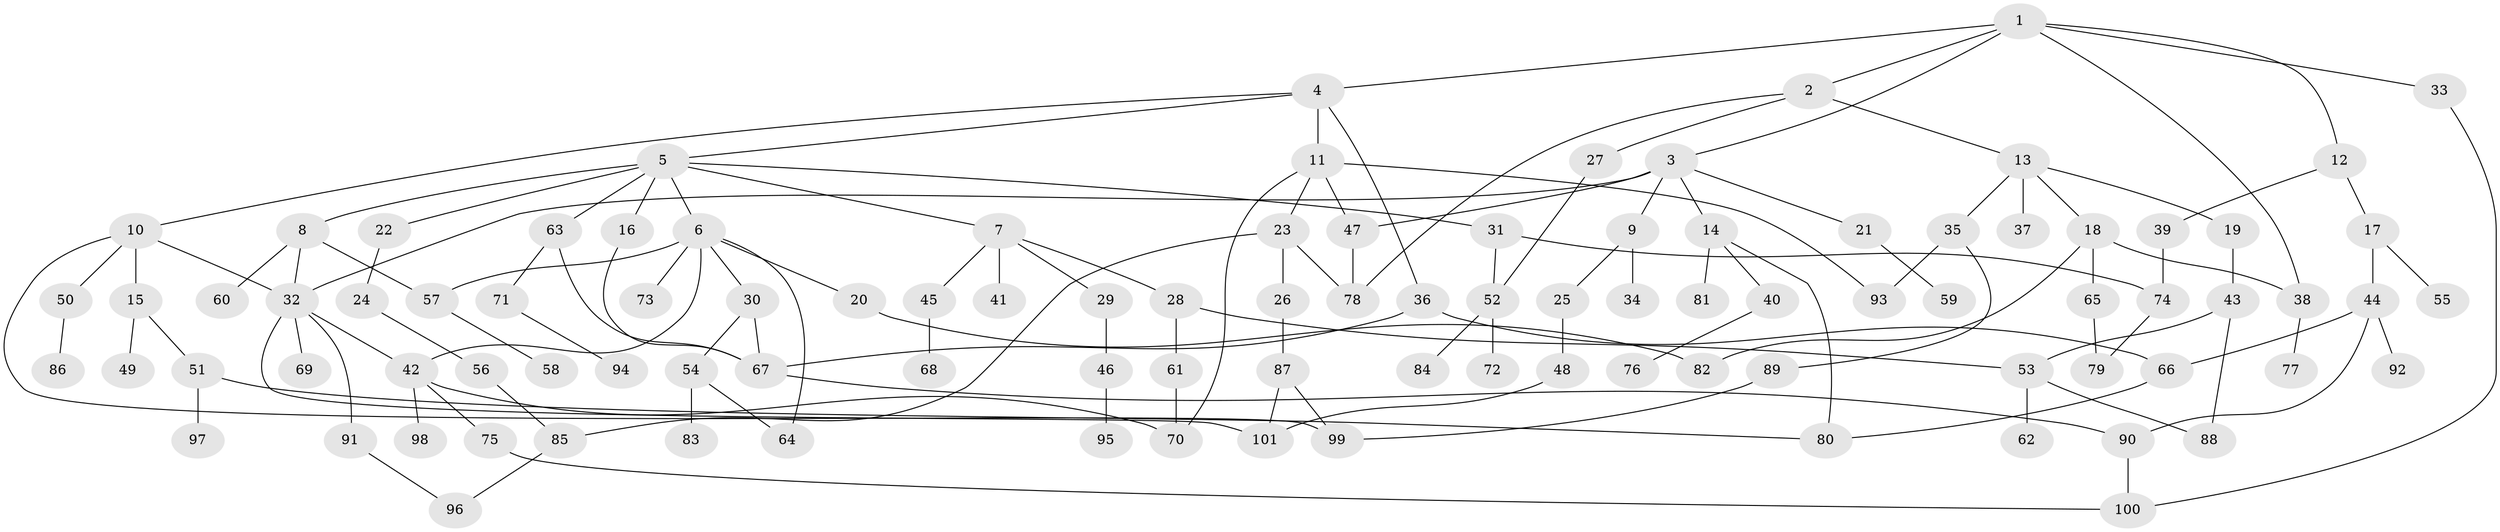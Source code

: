 // Generated by graph-tools (version 1.1) at 2025/25/03/09/25 03:25:28]
// undirected, 101 vertices, 133 edges
graph export_dot {
graph [start="1"]
  node [color=gray90,style=filled];
  1;
  2;
  3;
  4;
  5;
  6;
  7;
  8;
  9;
  10;
  11;
  12;
  13;
  14;
  15;
  16;
  17;
  18;
  19;
  20;
  21;
  22;
  23;
  24;
  25;
  26;
  27;
  28;
  29;
  30;
  31;
  32;
  33;
  34;
  35;
  36;
  37;
  38;
  39;
  40;
  41;
  42;
  43;
  44;
  45;
  46;
  47;
  48;
  49;
  50;
  51;
  52;
  53;
  54;
  55;
  56;
  57;
  58;
  59;
  60;
  61;
  62;
  63;
  64;
  65;
  66;
  67;
  68;
  69;
  70;
  71;
  72;
  73;
  74;
  75;
  76;
  77;
  78;
  79;
  80;
  81;
  82;
  83;
  84;
  85;
  86;
  87;
  88;
  89;
  90;
  91;
  92;
  93;
  94;
  95;
  96;
  97;
  98;
  99;
  100;
  101;
  1 -- 2;
  1 -- 3;
  1 -- 4;
  1 -- 12;
  1 -- 33;
  1 -- 38;
  2 -- 13;
  2 -- 27;
  2 -- 78;
  3 -- 9;
  3 -- 14;
  3 -- 21;
  3 -- 32;
  3 -- 47;
  4 -- 5;
  4 -- 10;
  4 -- 11;
  4 -- 36;
  5 -- 6;
  5 -- 7;
  5 -- 8;
  5 -- 16;
  5 -- 22;
  5 -- 31;
  5 -- 63;
  6 -- 20;
  6 -- 30;
  6 -- 42;
  6 -- 57;
  6 -- 73;
  6 -- 64;
  7 -- 28;
  7 -- 29;
  7 -- 41;
  7 -- 45;
  8 -- 60;
  8 -- 57;
  8 -- 32;
  9 -- 25;
  9 -- 34;
  10 -- 15;
  10 -- 50;
  10 -- 32;
  10 -- 99;
  11 -- 23;
  11 -- 47;
  11 -- 70;
  11 -- 93;
  12 -- 17;
  12 -- 39;
  13 -- 18;
  13 -- 19;
  13 -- 35;
  13 -- 37;
  14 -- 40;
  14 -- 80;
  14 -- 81;
  15 -- 49;
  15 -- 51;
  16 -- 67;
  17 -- 44;
  17 -- 55;
  18 -- 65;
  18 -- 38;
  18 -- 82;
  19 -- 43;
  20 -- 82;
  21 -- 59;
  22 -- 24;
  23 -- 26;
  23 -- 78;
  23 -- 85;
  24 -- 56;
  25 -- 48;
  26 -- 87;
  27 -- 52;
  28 -- 61;
  28 -- 53;
  29 -- 46;
  30 -- 54;
  30 -- 67;
  31 -- 52;
  31 -- 74;
  32 -- 69;
  32 -- 91;
  32 -- 101;
  32 -- 42;
  33 -- 100;
  35 -- 89;
  35 -- 93;
  36 -- 66;
  36 -- 67;
  38 -- 77;
  39 -- 74;
  40 -- 76;
  42 -- 75;
  42 -- 98;
  42 -- 70;
  43 -- 53;
  43 -- 88;
  44 -- 92;
  44 -- 66;
  44 -- 90;
  45 -- 68;
  46 -- 95;
  47 -- 78;
  48 -- 101;
  50 -- 86;
  51 -- 97;
  51 -- 80;
  52 -- 72;
  52 -- 84;
  53 -- 62;
  53 -- 88;
  54 -- 64;
  54 -- 83;
  56 -- 85;
  57 -- 58;
  61 -- 70;
  63 -- 71;
  63 -- 67;
  65 -- 79;
  66 -- 80;
  67 -- 90;
  71 -- 94;
  74 -- 79;
  75 -- 100;
  85 -- 96;
  87 -- 99;
  87 -- 101;
  89 -- 99;
  90 -- 100;
  91 -- 96;
}
